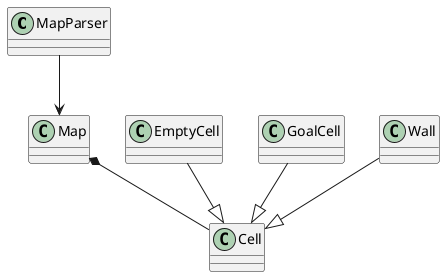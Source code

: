 @startuml
MapParser --> Map
Map *-- Cell
EmptyCell --|> Cell
GoalCell --|> Cell
Wall --|> Cell
@enduml
